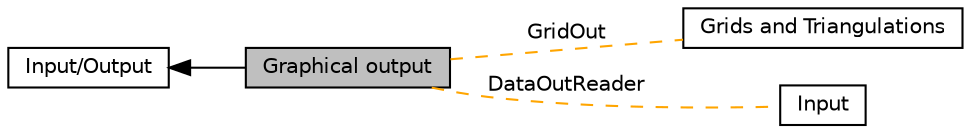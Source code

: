 digraph "Graphical output"
{
  edge [fontname="Helvetica",fontsize="10",labelfontname="Helvetica",labelfontsize="10"];
  node [fontname="Helvetica",fontsize="10",shape=box];
  rankdir=LR;
  Node2 [label="Input/Output",height=0.2,width=0.4,color="black", fillcolor="white", style="filled",URL="$group__IO.html",tooltip="This module collects the classes used for reading and writing meshes and data. There are two sub-modu..."];
  Node1 [label="Graphical output",height=0.2,width=0.4,color="black", fillcolor="grey75", style="filled", fontcolor="black",tooltip="deal.II generates three types of output: it can write triangulations/meshes in formats understood by ..."];
  Node4 [label="Grids and Triangulations",height=0.2,width=0.4,color="black", fillcolor="white", style="filled",URL="$group__grid.html",tooltip="This module groups functions and classes that have to do with the topology and geometry of meshes...."];
  Node3 [label="Input",height=0.2,width=0.4,color="black", fillcolor="white", style="filled",URL="$group__input.html",tooltip="deal.II can read meshes in a number of different formats. However, all of them are constrained to so-..."];
  Node2->Node1 [shape=plaintext, dir="back", style="solid"];
  Node1->Node3 [shape=plaintext, label="DataOutReader", color="orange", dir="none", style="dashed"];
  Node1->Node4 [shape=plaintext, label="GridOut", color="orange", dir="none", style="dashed"];
}
